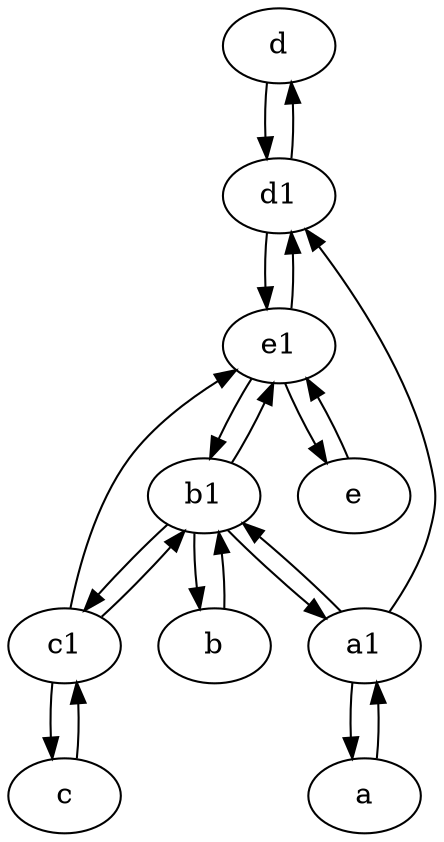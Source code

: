 digraph  {
	d [pos="20,30!"];
	c [pos="20,10!"];
	e1 [pos="25,45!"];
	a1 [pos="40,15!"];
	e [pos="30,50!"];
	c1 [pos="30,15!"];
	a [pos="40,10!"];
	b1 [pos="45,20!"];
	b [pos="50,20!"];
	d1 [pos="25,30!"];
	c -> c1;
	e -> e1;
	d -> d1;
	c1 -> c;
	a1 -> a;
	a1 -> b1;
	e1 -> b1;
	d1 -> d;
	b1 -> c1;
	b -> b1;
	b1 -> e1;
	b1 -> a1;
	b1 -> b;
	a -> a1;
	e1 -> e;
	c1 -> b1;
	c1 -> e1;
	d1 -> e1;
	e1 -> d1;
	a1 -> d1;

	}